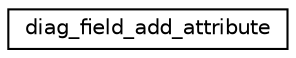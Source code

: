 digraph "Graphical Class Hierarchy"
{
 // INTERACTIVE_SVG=YES
 // LATEX_PDF_SIZE
  edge [fontname="Helvetica",fontsize="10",labelfontname="Helvetica",labelfontsize="10"];
  node [fontname="Helvetica",fontsize="10",shape=record];
  rankdir="LR";
  Node0 [label="diag_field_add_attribute",height=0.2,width=0.4,color="black", fillcolor="white", style="filled",URL="$interfacediag__manager__mod_1_1diag__field__add__attribute.html",tooltip="Add a attribute to the output field."];
}
